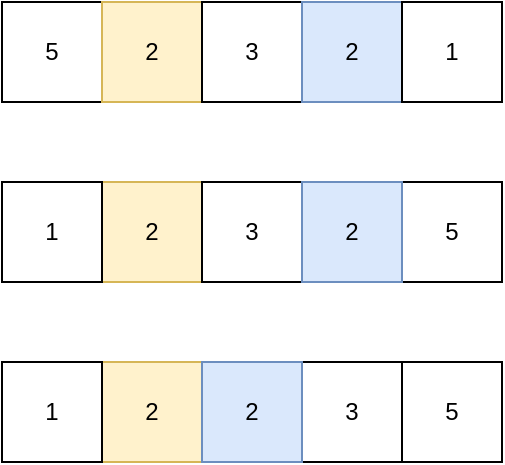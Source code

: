 <mxfile version="20.8.10" type="device" pages="3"><diagram name="选择排序-稳定" id="cv9ZhUSH0FetabENcmQ8"><mxGraphModel dx="984" dy="659" grid="1" gridSize="10" guides="1" tooltips="1" connect="1" arrows="1" fold="1" page="1" pageScale="1" pageWidth="48000" pageHeight="36000" math="0" shadow="0"><root><mxCell id="0"/><mxCell id="1" parent="0"/><mxCell id="OIIuZntLBwzP-t6Is8cJ-2" value="5" style="whiteSpace=wrap;html=1;aspect=fixed;" vertex="1" parent="1"><mxGeometry x="240" y="230" width="50" height="50" as="geometry"/></mxCell><mxCell id="OIIuZntLBwzP-t6Is8cJ-3" value="2" style="whiteSpace=wrap;html=1;aspect=fixed;fillColor=#fff2cc;strokeColor=#d6b656;" vertex="1" parent="1"><mxGeometry x="290" y="230" width="50" height="50" as="geometry"/></mxCell><mxCell id="OIIuZntLBwzP-t6Is8cJ-4" value="3" style="whiteSpace=wrap;html=1;aspect=fixed;" vertex="1" parent="1"><mxGeometry x="340" y="230" width="50" height="50" as="geometry"/></mxCell><mxCell id="OIIuZntLBwzP-t6Is8cJ-5" value="2" style="whiteSpace=wrap;html=1;aspect=fixed;fillColor=#dae8fc;strokeColor=#6c8ebf;" vertex="1" parent="1"><mxGeometry x="390" y="230" width="50" height="50" as="geometry"/></mxCell><mxCell id="OIIuZntLBwzP-t6Is8cJ-6" value="1" style="whiteSpace=wrap;html=1;aspect=fixed;" vertex="1" parent="1"><mxGeometry x="440" y="230" width="50" height="50" as="geometry"/></mxCell><mxCell id="OIIuZntLBwzP-t6Is8cJ-7" value="5" style="whiteSpace=wrap;html=1;aspect=fixed;" vertex="1" parent="1"><mxGeometry x="440" y="320" width="50" height="50" as="geometry"/></mxCell><mxCell id="OIIuZntLBwzP-t6Is8cJ-8" value="2" style="whiteSpace=wrap;html=1;aspect=fixed;fillColor=#fff2cc;strokeColor=#d6b656;" vertex="1" parent="1"><mxGeometry x="290" y="320" width="50" height="50" as="geometry"/></mxCell><mxCell id="OIIuZntLBwzP-t6Is8cJ-9" value="3" style="whiteSpace=wrap;html=1;aspect=fixed;" vertex="1" parent="1"><mxGeometry x="340" y="320" width="50" height="50" as="geometry"/></mxCell><mxCell id="OIIuZntLBwzP-t6Is8cJ-10" value="2" style="whiteSpace=wrap;html=1;aspect=fixed;fillColor=#dae8fc;strokeColor=#6c8ebf;" vertex="1" parent="1"><mxGeometry x="390" y="320" width="50" height="50" as="geometry"/></mxCell><mxCell id="OIIuZntLBwzP-t6Is8cJ-11" value="1" style="whiteSpace=wrap;html=1;aspect=fixed;" vertex="1" parent="1"><mxGeometry x="240" y="320" width="50" height="50" as="geometry"/></mxCell><mxCell id="OIIuZntLBwzP-t6Is8cJ-12" value="5" style="whiteSpace=wrap;html=1;aspect=fixed;" vertex="1" parent="1"><mxGeometry x="440" y="410" width="50" height="50" as="geometry"/></mxCell><mxCell id="OIIuZntLBwzP-t6Is8cJ-13" value="2" style="whiteSpace=wrap;html=1;aspect=fixed;fillColor=#fff2cc;strokeColor=#d6b656;" vertex="1" parent="1"><mxGeometry x="290" y="410" width="50" height="50" as="geometry"/></mxCell><mxCell id="OIIuZntLBwzP-t6Is8cJ-14" value="3" style="whiteSpace=wrap;html=1;aspect=fixed;" vertex="1" parent="1"><mxGeometry x="390" y="410" width="50" height="50" as="geometry"/></mxCell><mxCell id="OIIuZntLBwzP-t6Is8cJ-15" value="2" style="whiteSpace=wrap;html=1;aspect=fixed;fillColor=#dae8fc;strokeColor=#6c8ebf;" vertex="1" parent="1"><mxGeometry x="340" y="410" width="50" height="50" as="geometry"/></mxCell><mxCell id="OIIuZntLBwzP-t6Is8cJ-16" value="1" style="whiteSpace=wrap;html=1;aspect=fixed;" vertex="1" parent="1"><mxGeometry x="240" y="410" width="50" height="50" as="geometry"/></mxCell></root></mxGraphModel></diagram><diagram id="lxw4NIYkgP3s3hGxPgHU" name="选择排序-不稳定"><mxGraphModel dx="984" dy="659" grid="1" gridSize="10" guides="1" tooltips="1" connect="1" arrows="1" fold="1" page="1" pageScale="1" pageWidth="48000" pageHeight="36000" math="0" shadow="0"><root><mxCell id="0"/><mxCell id="1" parent="0"/><mxCell id="sV-26nBxDNMfgjMkmg7z-1" value="5" style="whiteSpace=wrap;html=1;aspect=fixed;fillColor=#fff2cc;strokeColor=#d6b656;" vertex="1" parent="1"><mxGeometry x="240" y="230" width="50" height="50" as="geometry"/></mxCell><mxCell id="sV-26nBxDNMfgjMkmg7z-2" value="5" style="whiteSpace=wrap;html=1;aspect=fixed;fillColor=#dae8fc;strokeColor=#6c8ebf;" vertex="1" parent="1"><mxGeometry x="290" y="230" width="50" height="50" as="geometry"/></mxCell><mxCell id="sV-26nBxDNMfgjMkmg7z-3" value="3" style="whiteSpace=wrap;html=1;aspect=fixed;" vertex="1" parent="1"><mxGeometry x="340" y="230" width="50" height="50" as="geometry"/></mxCell><mxCell id="sV-26nBxDNMfgjMkmg7z-4" value="2" style="whiteSpace=wrap;html=1;aspect=fixed;" vertex="1" parent="1"><mxGeometry x="390" y="230" width="50" height="50" as="geometry"/></mxCell><mxCell id="sV-26nBxDNMfgjMkmg7z-5" value="1" style="whiteSpace=wrap;html=1;aspect=fixed;" vertex="1" parent="1"><mxGeometry x="440" y="230" width="50" height="50" as="geometry"/></mxCell><mxCell id="vCxeEumUn_6Sv8K46jrN-1" value="5" style="whiteSpace=wrap;html=1;aspect=fixed;fillColor=#fff2cc;strokeColor=#d6b656;" vertex="1" parent="1"><mxGeometry x="440" y="320" width="50" height="50" as="geometry"/></mxCell><mxCell id="vCxeEumUn_6Sv8K46jrN-2" value="5" style="whiteSpace=wrap;html=1;aspect=fixed;fillColor=#dae8fc;strokeColor=#6c8ebf;" vertex="1" parent="1"><mxGeometry x="290" y="320" width="50" height="50" as="geometry"/></mxCell><mxCell id="vCxeEumUn_6Sv8K46jrN-3" value="3" style="whiteSpace=wrap;html=1;aspect=fixed;" vertex="1" parent="1"><mxGeometry x="340" y="320" width="50" height="50" as="geometry"/></mxCell><mxCell id="vCxeEumUn_6Sv8K46jrN-4" value="2" style="whiteSpace=wrap;html=1;aspect=fixed;" vertex="1" parent="1"><mxGeometry x="390" y="320" width="50" height="50" as="geometry"/></mxCell><mxCell id="vCxeEumUn_6Sv8K46jrN-5" value="1" style="whiteSpace=wrap;html=1;aspect=fixed;" vertex="1" parent="1"><mxGeometry x="240" y="320" width="50" height="50" as="geometry"/></mxCell><mxCell id="vCxeEumUn_6Sv8K46jrN-6" value="5" style="whiteSpace=wrap;html=1;aspect=fixed;fillColor=#fff2cc;strokeColor=#d6b656;" vertex="1" parent="1"><mxGeometry x="440" y="420" width="50" height="50" as="geometry"/></mxCell><mxCell id="vCxeEumUn_6Sv8K46jrN-7" value="5" style="whiteSpace=wrap;html=1;aspect=fixed;fillColor=#dae8fc;strokeColor=#6c8ebf;" vertex="1" parent="1"><mxGeometry x="390" y="420" width="50" height="50" as="geometry"/></mxCell><mxCell id="vCxeEumUn_6Sv8K46jrN-8" value="3" style="whiteSpace=wrap;html=1;aspect=fixed;" vertex="1" parent="1"><mxGeometry x="340" y="420" width="50" height="50" as="geometry"/></mxCell><mxCell id="vCxeEumUn_6Sv8K46jrN-9" value="2" style="whiteSpace=wrap;html=1;aspect=fixed;" vertex="1" parent="1"><mxGeometry x="290" y="420" width="50" height="50" as="geometry"/></mxCell><mxCell id="vCxeEumUn_6Sv8K46jrN-10" value="1" style="whiteSpace=wrap;html=1;aspect=fixed;" vertex="1" parent="1"><mxGeometry x="240" y="420" width="50" height="50" as="geometry"/></mxCell></root></mxGraphModel></diagram><diagram id="FMYhU_yM_5HBLueu7gSu" name="为什么要区分稳定和不稳定"><mxGraphModel dx="984" dy="659" grid="1" gridSize="10" guides="1" tooltips="1" connect="1" arrows="1" fold="1" page="1" pageScale="1" pageWidth="48000" pageHeight="36000" math="0" shadow="0"><root><mxCell id="0"/><mxCell id="1" parent="0"/><mxCell id="bazGBICnsygji7lJUkLB-1" value="length = 1&lt;br&gt;width&amp;nbsp;= 5" style="whiteSpace=wrap;html=1;aspect=fixed;fillColor=#fff2cc;strokeColor=#d6b656;" vertex="1" parent="1"><mxGeometry x="400" y="60" width="100" height="100" as="geometry"/></mxCell><mxCell id="bazGBICnsygji7lJUkLB-2" value="length = 2&lt;br&gt;width = 5" style="whiteSpace=wrap;html=1;aspect=fixed;fillColor=#dae8fc;strokeColor=#6c8ebf;" vertex="1" parent="1"><mxGeometry x="500" y="60" width="100" height="100" as="geometry"/></mxCell><mxCell id="bazGBICnsygji7lJUkLB-3" value="length = 3&lt;br&gt;width&amp;nbsp;= 3" style="whiteSpace=wrap;html=1;aspect=fixed;" vertex="1" parent="1"><mxGeometry x="300" y="60" width="100" height="100" as="geometry"/></mxCell><mxCell id="bazGBICnsygji7lJUkLB-4" value="length = 4&lt;br&gt;width&amp;nbsp;= 2" style="whiteSpace=wrap;html=1;aspect=fixed;" vertex="1" parent="1"><mxGeometry x="600" y="60" width="100" height="100" as="geometry"/></mxCell><mxCell id="bazGBICnsygji7lJUkLB-5" value="length = 5&lt;br&gt;width&amp;nbsp;= 1" style="whiteSpace=wrap;html=1;aspect=fixed;" vertex="1" parent="1"><mxGeometry x="200" y="60" width="100" height="100" as="geometry"/></mxCell><mxCell id="bazGBICnsygji7lJUkLB-6" value="length = 1&lt;br&gt;width&amp;nbsp;= 5" style="whiteSpace=wrap;html=1;aspect=fixed;fillColor=#fff2cc;strokeColor=#d6b656;" vertex="1" parent="1"><mxGeometry x="200" y="210" width="100" height="100" as="geometry"/></mxCell><mxCell id="bazGBICnsygji7lJUkLB-7" value="length = 2&lt;br&gt;width = 5" style="whiteSpace=wrap;html=1;aspect=fixed;fillColor=#dae8fc;strokeColor=#6c8ebf;" vertex="1" parent="1"><mxGeometry x="300" y="210" width="100" height="100" as="geometry"/></mxCell><mxCell id="bazGBICnsygji7lJUkLB-8" value="length = 3&lt;br&gt;width&amp;nbsp;= 3" style="whiteSpace=wrap;html=1;aspect=fixed;" vertex="1" parent="1"><mxGeometry x="400" y="210" width="100" height="100" as="geometry"/></mxCell><mxCell id="bazGBICnsygji7lJUkLB-9" value="length = 4&lt;br&gt;width&amp;nbsp;= 2" style="whiteSpace=wrap;html=1;aspect=fixed;" vertex="1" parent="1"><mxGeometry x="500" y="210" width="100" height="100" as="geometry"/></mxCell><mxCell id="bazGBICnsygji7lJUkLB-10" value="length = 5&lt;br&gt;width&amp;nbsp;= 1" style="whiteSpace=wrap;html=1;aspect=fixed;" vertex="1" parent="1"><mxGeometry x="600" y="210" width="100" height="100" as="geometry"/></mxCell></root></mxGraphModel></diagram></mxfile>